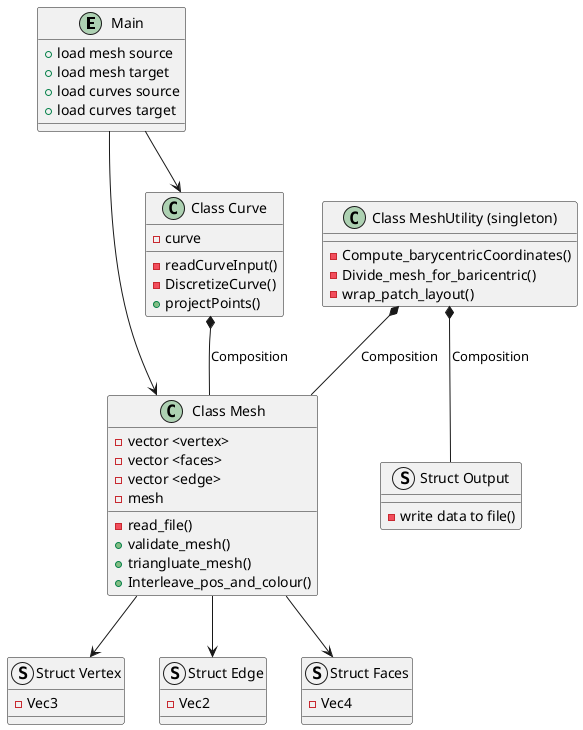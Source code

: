 @startuml Wrapper

entity "Main" {
    + load mesh source
    + load mesh target
    + load curves source
    + load curves target
}

class "Class Mesh" {
    - vector <vertex>
    - vector <faces>
    - vector <edge>
    - mesh
    - read_file()
    + validate_mesh()
    + triangluate_mesh()
    + Interleave_pos_and_colour()

}

class "Class Curve" {
    - curve
    - readCurveInput()
    - DiscretizeCurve()
    + projectPoints()
}

class "Class MeshUtility (singleton)" {
    - Compute_barycentricCoordinates()
    - Divide_mesh_for_baricentric()
    - wrap_patch_layout()
}

struct "Struct Vertex" {
    - Vec3
}

struct "Struct Edge" {
    - Vec2
}

struct "Struct Faces" {
    - Vec4
}

struct "Struct Output" {
    - write data to file()
}

' Relationships
"Main" --> "Class Mesh" 
"Main" --> "Class Curve"
"Class Curve" *-- "Class Mesh" : Composition
"Class MeshUtility (singleton)" *-- "Class Mesh" : Composition
"Class MeshUtility (singleton)" *-- "Struct Output" : Composition
"Class Mesh" --> "Struct Vertex"
"Class Mesh" --> "Struct Edge"
"Class Mesh" --> "Struct Faces"

@enduml
